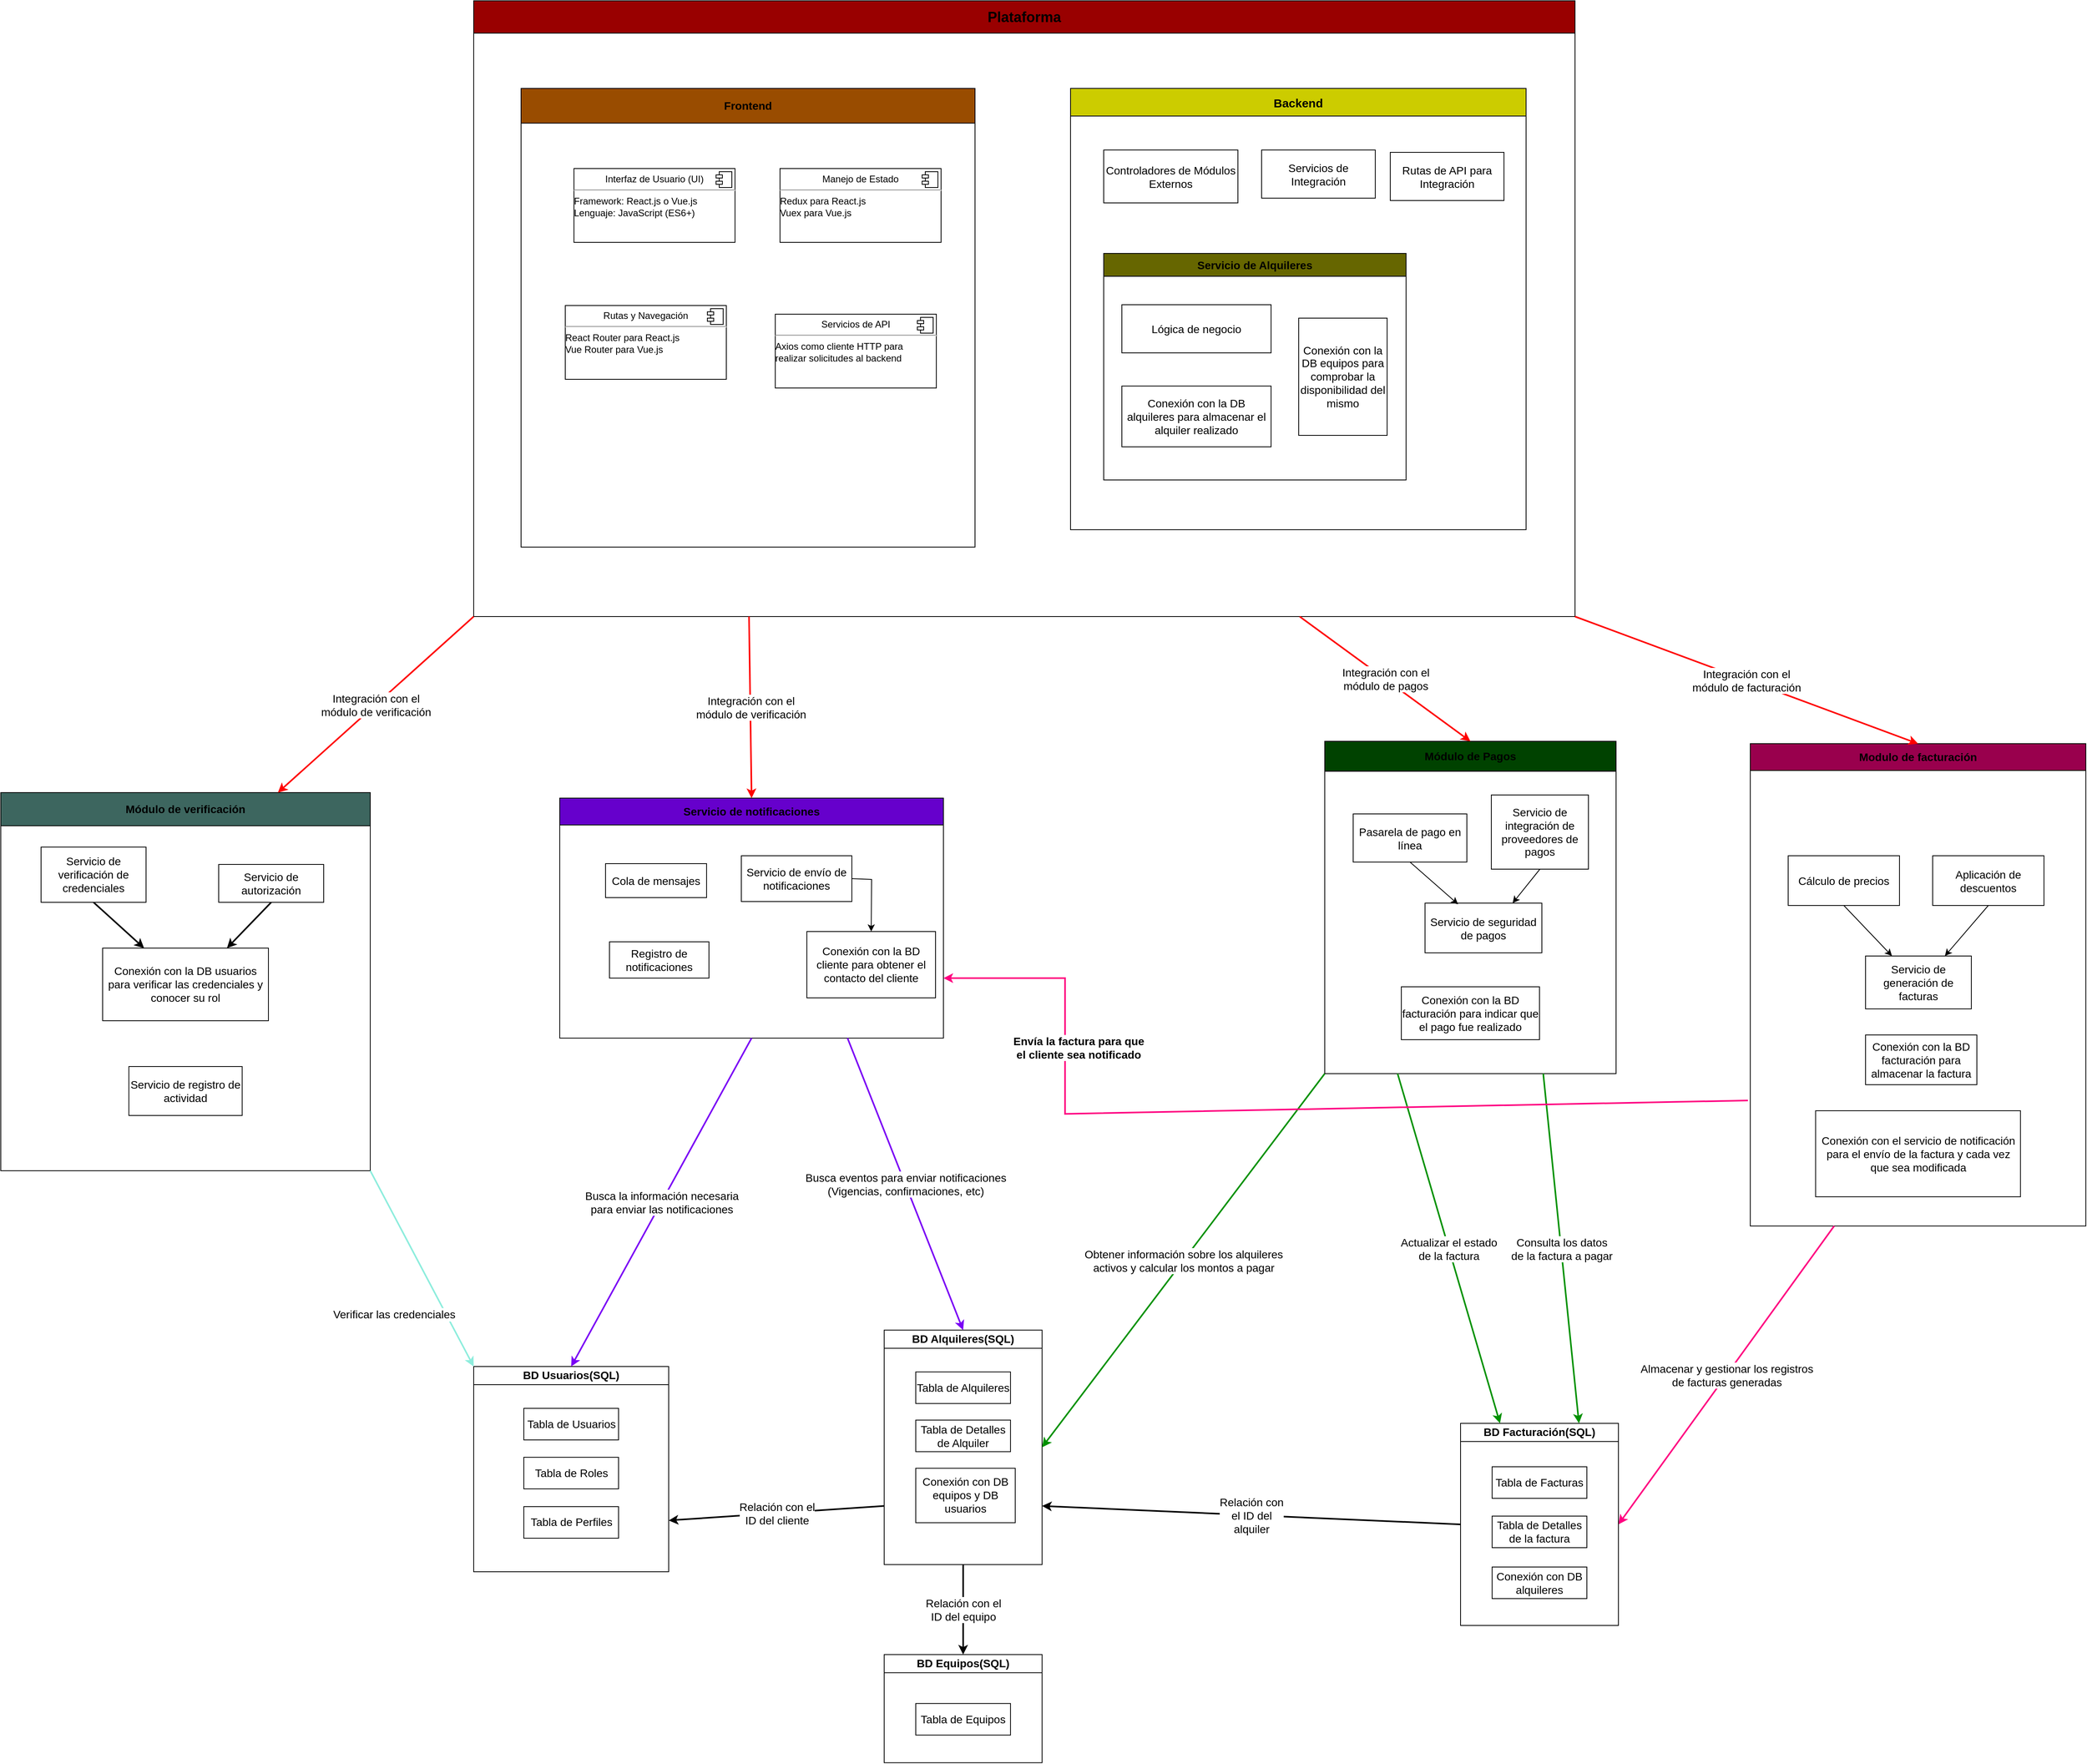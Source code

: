 <mxfile version="23.1.5" type="device">
  <diagram name="Página-1" id="bf0w6irVQ9VZcpmi0wYP">
    <mxGraphModel dx="3933" dy="2598" grid="0" gridSize="10" guides="1" tooltips="1" connect="1" arrows="1" fold="1" page="0" pageScale="1" pageWidth="1169" pageHeight="827" math="0" shadow="0">
      <root>
        <mxCell id="0" />
        <mxCell id="1" parent="0" />
        <mxCell id="_HyrHAApS9eFYxv8hjoL-1" value="BD Usuarios(SQL)" style="swimlane;whiteSpace=wrap;html=1;fontSize=14;" parent="1" vertex="1">
          <mxGeometry x="-681" y="821.98" width="247" height="260" as="geometry" />
        </mxCell>
        <mxCell id="_HyrHAApS9eFYxv8hjoL-45" value="Tabla de Usuarios" style="whiteSpace=wrap;html=1;treeFolding=1;treeMoving=1;newEdgeStyle={&quot;edgeStyle&quot;:&quot;elbowEdgeStyle&quot;,&quot;startArrow&quot;:&quot;none&quot;,&quot;endArrow&quot;:&quot;none&quot;};fontSize=14;" parent="_HyrHAApS9eFYxv8hjoL-1" vertex="1">
          <mxGeometry x="63.5" y="53" width="120" height="40" as="geometry" />
        </mxCell>
        <mxCell id="_HyrHAApS9eFYxv8hjoL-46" value="Tabla de Perfiles" style="whiteSpace=wrap;html=1;treeFolding=1;treeMoving=1;newEdgeStyle={&quot;edgeStyle&quot;:&quot;elbowEdgeStyle&quot;,&quot;startArrow&quot;:&quot;none&quot;,&quot;endArrow&quot;:&quot;none&quot;};fontSize=14;" parent="_HyrHAApS9eFYxv8hjoL-1" vertex="1">
          <mxGeometry x="63.5" y="177.5" width="120" height="40" as="geometry" />
        </mxCell>
        <mxCell id="_HyrHAApS9eFYxv8hjoL-47" value="Tabla de Roles" style="whiteSpace=wrap;html=1;treeFolding=1;treeMoving=1;newEdgeStyle={&quot;edgeStyle&quot;:&quot;elbowEdgeStyle&quot;,&quot;startArrow&quot;:&quot;none&quot;,&quot;endArrow&quot;:&quot;none&quot;};fontSize=14;" parent="_HyrHAApS9eFYxv8hjoL-1" vertex="1">
          <mxGeometry x="63.5" y="115" width="120" height="40" as="geometry" />
        </mxCell>
        <mxCell id="_HyrHAApS9eFYxv8hjoL-2" value="BD Equipos(SQL)" style="swimlane;whiteSpace=wrap;html=1;fontSize=14;startSize=23;" parent="1" vertex="1">
          <mxGeometry x="-161.05" y="1186.86" width="200" height="137" as="geometry" />
        </mxCell>
        <mxCell id="_HyrHAApS9eFYxv8hjoL-50" value="Tabla de Equipos" style="whiteSpace=wrap;html=1;treeFolding=1;treeMoving=1;newEdgeStyle={&quot;edgeStyle&quot;:&quot;elbowEdgeStyle&quot;,&quot;startArrow&quot;:&quot;none&quot;,&quot;endArrow&quot;:&quot;none&quot;};fontSize=14;" parent="_HyrHAApS9eFYxv8hjoL-2" vertex="1">
          <mxGeometry x="40" y="62" width="120" height="40" as="geometry" />
        </mxCell>
        <mxCell id="_HyrHAApS9eFYxv8hjoL-3" value="BD Alquileres(SQL)" style="swimlane;whiteSpace=wrap;html=1;fontSize=14;" parent="1" vertex="1">
          <mxGeometry x="-161.05" y="775.86" width="200" height="297" as="geometry" />
        </mxCell>
        <mxCell id="_HyrHAApS9eFYxv8hjoL-56" value="Tabla de Detalles de Alquiler" style="whiteSpace=wrap;html=1;treeFolding=1;treeMoving=1;newEdgeStyle={&quot;edgeStyle&quot;:&quot;elbowEdgeStyle&quot;,&quot;startArrow&quot;:&quot;none&quot;,&quot;endArrow&quot;:&quot;none&quot;};fontSize=14;" parent="_HyrHAApS9eFYxv8hjoL-3" vertex="1">
          <mxGeometry x="40" y="114" width="120" height="40" as="geometry" />
        </mxCell>
        <mxCell id="_HyrHAApS9eFYxv8hjoL-57" value="Tabla de Alquileres" style="whiteSpace=wrap;html=1;treeFolding=1;treeMoving=1;newEdgeStyle={&quot;edgeStyle&quot;:&quot;elbowEdgeStyle&quot;,&quot;startArrow&quot;:&quot;none&quot;,&quot;endArrow&quot;:&quot;none&quot;};fontSize=14;" parent="_HyrHAApS9eFYxv8hjoL-3" vertex="1">
          <mxGeometry x="40" y="53" width="120" height="40" as="geometry" />
        </mxCell>
        <mxCell id="n8uE68RIbWCoUh80Pz9c-1" value="Conexión con DB equipos y DB usuarios" style="whiteSpace=wrap;html=1;treeFolding=1;treeMoving=1;newEdgeStyle={&quot;edgeStyle&quot;:&quot;elbowEdgeStyle&quot;,&quot;startArrow&quot;:&quot;none&quot;,&quot;endArrow&quot;:&quot;none&quot;};fontSize=14;" parent="_HyrHAApS9eFYxv8hjoL-3" vertex="1">
          <mxGeometry x="40" y="175" width="126" height="69" as="geometry" />
        </mxCell>
        <mxCell id="_HyrHAApS9eFYxv8hjoL-4" value="Modulo de facturación" style="swimlane;whiteSpace=wrap;html=1;fontSize=14;startSize=34;fillColor=#99004D;" parent="1" vertex="1">
          <mxGeometry x="936" y="33" width="425" height="611" as="geometry" />
        </mxCell>
        <mxCell id="_HyrHAApS9eFYxv8hjoL-111" value="Servicio de generación de facturas" style="whiteSpace=wrap;html=1;treeFolding=1;treeMoving=1;newEdgeStyle={&quot;edgeStyle&quot;:&quot;elbowEdgeStyle&quot;,&quot;startArrow&quot;:&quot;none&quot;,&quot;endArrow&quot;:&quot;none&quot;};fontSize=14;" parent="_HyrHAApS9eFYxv8hjoL-4" vertex="1">
          <mxGeometry x="146" y="269" width="134" height="67" as="geometry" />
        </mxCell>
        <mxCell id="_HyrHAApS9eFYxv8hjoL-115" value="Conexión con la BD facturación para almacenar la factura" style="whiteSpace=wrap;html=1;treeFolding=1;treeMoving=1;newEdgeStyle={&quot;edgeStyle&quot;:&quot;elbowEdgeStyle&quot;,&quot;startArrow&quot;:&quot;none&quot;,&quot;endArrow&quot;:&quot;none&quot;};fontSize=14;" parent="_HyrHAApS9eFYxv8hjoL-4" vertex="1">
          <mxGeometry x="146" y="369" width="141" height="63" as="geometry" />
        </mxCell>
        <mxCell id="_HyrHAApS9eFYxv8hjoL-118" value="Conexión con el servicio de notificación para el envío de la factura y cada vez que sea modificada" style="whiteSpace=wrap;html=1;treeFolding=1;treeMoving=1;newEdgeStyle={&quot;edgeStyle&quot;:&quot;elbowEdgeStyle&quot;,&quot;startArrow&quot;:&quot;none&quot;,&quot;endArrow&quot;:&quot;none&quot;};fontSize=14;" parent="_HyrHAApS9eFYxv8hjoL-4" vertex="1">
          <mxGeometry x="82.75" y="465" width="259.5" height="109" as="geometry" />
        </mxCell>
        <mxCell id="_HyrHAApS9eFYxv8hjoL-121" value="Cálculo de precios" style="whiteSpace=wrap;html=1;treeFolding=1;treeMoving=1;newEdgeStyle={&quot;edgeStyle&quot;:&quot;elbowEdgeStyle&quot;,&quot;startArrow&quot;:&quot;none&quot;,&quot;endArrow&quot;:&quot;none&quot;};fontSize=14;" parent="_HyrHAApS9eFYxv8hjoL-4" vertex="1">
          <mxGeometry x="48" y="142" width="141" height="63" as="geometry" />
        </mxCell>
        <mxCell id="_HyrHAApS9eFYxv8hjoL-124" value="Aplicación de descuentos" style="whiteSpace=wrap;html=1;treeFolding=1;treeMoving=1;newEdgeStyle={&quot;edgeStyle&quot;:&quot;elbowEdgeStyle&quot;,&quot;startArrow&quot;:&quot;none&quot;,&quot;endArrow&quot;:&quot;none&quot;};fontSize=14;" parent="_HyrHAApS9eFYxv8hjoL-4" vertex="1">
          <mxGeometry x="231" y="142" width="141" height="63" as="geometry" />
        </mxCell>
        <mxCell id="4d2gXVHFIwAKzaBIq4mS-25" value="" style="endArrow=classic;html=1;rounded=0;exitX=0.5;exitY=1;exitDx=0;exitDy=0;entryX=0.25;entryY=0;entryDx=0;entryDy=0;fontSize=14;" edge="1" parent="_HyrHAApS9eFYxv8hjoL-4" source="_HyrHAApS9eFYxv8hjoL-121" target="_HyrHAApS9eFYxv8hjoL-111">
          <mxGeometry width="50" height="50" relative="1" as="geometry">
            <mxPoint x="-256" y="169" as="sourcePoint" />
            <mxPoint x="-291" y="212" as="targetPoint" />
            <Array as="points" />
          </mxGeometry>
        </mxCell>
        <mxCell id="4d2gXVHFIwAKzaBIq4mS-27" value="" style="endArrow=classic;html=1;rounded=0;exitX=0.5;exitY=1;exitDx=0;exitDy=0;entryX=0.75;entryY=0;entryDx=0;entryDy=0;fontSize=14;" edge="1" parent="_HyrHAApS9eFYxv8hjoL-4" source="_HyrHAApS9eFYxv8hjoL-124" target="_HyrHAApS9eFYxv8hjoL-111">
          <mxGeometry width="50" height="50" relative="1" as="geometry">
            <mxPoint x="123" y="177" as="sourcePoint" />
            <mxPoint x="181" y="136" as="targetPoint" />
            <Array as="points" />
          </mxGeometry>
        </mxCell>
        <mxCell id="_HyrHAApS9eFYxv8hjoL-6" value="Módulo de verificación" style="swimlane;whiteSpace=wrap;html=1;fontSize=14;startSize=42;fillColor=#3D665F;" parent="1" vertex="1">
          <mxGeometry x="-1280" y="95" width="468" height="479" as="geometry" />
        </mxCell>
        <mxCell id="_HyrHAApS9eFYxv8hjoL-76" value="Conexión con la DB usuarios para verificar las credenciales y conocer su rol" style="whiteSpace=wrap;html=1;treeFolding=1;treeMoving=1;newEdgeStyle={&quot;edgeStyle&quot;:&quot;elbowEdgeStyle&quot;,&quot;startArrow&quot;:&quot;none&quot;,&quot;endArrow&quot;:&quot;none&quot;};fontSize=14;" parent="_HyrHAApS9eFYxv8hjoL-6" vertex="1">
          <mxGeometry x="129" y="197" width="210" height="92" as="geometry" />
        </mxCell>
        <mxCell id="_HyrHAApS9eFYxv8hjoL-93" value="Servicio de verificación de credenciales" style="whiteSpace=wrap;html=1;treeFolding=1;treeMoving=1;newEdgeStyle={&quot;edgeStyle&quot;:&quot;elbowEdgeStyle&quot;,&quot;startArrow&quot;:&quot;none&quot;,&quot;endArrow&quot;:&quot;none&quot;};fontSize=14;" parent="_HyrHAApS9eFYxv8hjoL-6" vertex="1">
          <mxGeometry x="51" y="69" width="133" height="70" as="geometry" />
        </mxCell>
        <mxCell id="_HyrHAApS9eFYxv8hjoL-96" value="Servicio de autorización" style="whiteSpace=wrap;html=1;treeFolding=1;treeMoving=1;newEdgeStyle={&quot;edgeStyle&quot;:&quot;elbowEdgeStyle&quot;,&quot;startArrow&quot;:&quot;none&quot;,&quot;endArrow&quot;:&quot;none&quot;};fontSize=14;" parent="_HyrHAApS9eFYxv8hjoL-6" vertex="1">
          <mxGeometry x="276" y="91" width="133" height="48" as="geometry" />
        </mxCell>
        <mxCell id="_HyrHAApS9eFYxv8hjoL-97" value="Servicio de registro de actividad" style="whiteSpace=wrap;html=1;treeFolding=1;treeMoving=1;newEdgeStyle={&quot;edgeStyle&quot;:&quot;elbowEdgeStyle&quot;,&quot;startArrow&quot;:&quot;none&quot;,&quot;endArrow&quot;:&quot;none&quot;};fontSize=14;" parent="_HyrHAApS9eFYxv8hjoL-6" vertex="1">
          <mxGeometry x="162.25" y="347" width="143.5" height="62" as="geometry" />
        </mxCell>
        <mxCell id="4d2gXVHFIwAKzaBIq4mS-6" value="" style="endArrow=classic;html=1;rounded=0;exitX=0.5;exitY=1;exitDx=0;exitDy=0;entryX=0.75;entryY=0;entryDx=0;entryDy=0;fontSize=14;strokeWidth=2;" edge="1" parent="_HyrHAApS9eFYxv8hjoL-6" source="_HyrHAApS9eFYxv8hjoL-96" target="_HyrHAApS9eFYxv8hjoL-76">
          <mxGeometry relative="1" as="geometry">
            <mxPoint x="127" y="10" as="sourcePoint" />
            <mxPoint x="-94" y="-68" as="targetPoint" />
          </mxGeometry>
        </mxCell>
        <mxCell id="4d2gXVHFIwAKzaBIq4mS-8" value="" style="endArrow=classic;html=1;rounded=0;exitX=0.5;exitY=1;exitDx=0;exitDy=0;entryX=0.25;entryY=0;entryDx=0;entryDy=0;fontSize=14;strokeWidth=2;" edge="1" parent="_HyrHAApS9eFYxv8hjoL-6" source="_HyrHAApS9eFYxv8hjoL-93" target="_HyrHAApS9eFYxv8hjoL-76">
          <mxGeometry relative="1" as="geometry">
            <mxPoint x="371" y="243" as="sourcePoint" />
            <mxPoint x="309" y="183" as="targetPoint" />
          </mxGeometry>
        </mxCell>
        <mxCell id="_HyrHAApS9eFYxv8hjoL-7" value="Módulo&amp;nbsp;de Pagos" style="swimlane;whiteSpace=wrap;html=1;startSize=38;fontSize=14;fillColor=#004200;" parent="1" vertex="1">
          <mxGeometry x="397" y="30" width="369" height="421" as="geometry" />
        </mxCell>
        <mxCell id="_HyrHAApS9eFYxv8hjoL-105" value="Pasarela de pago en línea" style="whiteSpace=wrap;html=1;treeFolding=1;treeMoving=1;newEdgeStyle={&quot;edgeStyle&quot;:&quot;elbowEdgeStyle&quot;,&quot;startArrow&quot;:&quot;none&quot;,&quot;endArrow&quot;:&quot;none&quot;};fontSize=14;" parent="_HyrHAApS9eFYxv8hjoL-7" vertex="1">
          <mxGeometry x="36" y="92" width="144" height="61" as="geometry" />
        </mxCell>
        <mxCell id="_HyrHAApS9eFYxv8hjoL-126" value="Servicio de integración de proveedores de pagos" style="whiteSpace=wrap;html=1;treeFolding=1;treeMoving=1;newEdgeStyle={&quot;edgeStyle&quot;:&quot;elbowEdgeStyle&quot;,&quot;startArrow&quot;:&quot;none&quot;,&quot;endArrow&quot;:&quot;none&quot;};fontSize=14;" parent="_HyrHAApS9eFYxv8hjoL-7" vertex="1">
          <mxGeometry x="211" y="68" width="123" height="94" as="geometry" />
        </mxCell>
        <mxCell id="_HyrHAApS9eFYxv8hjoL-128" value="Servicio de seguridad de pagos" style="whiteSpace=wrap;html=1;treeFolding=1;treeMoving=1;newEdgeStyle={&quot;edgeStyle&quot;:&quot;elbowEdgeStyle&quot;,&quot;startArrow&quot;:&quot;none&quot;,&quot;endArrow&quot;:&quot;none&quot;};fontSize=14;" parent="_HyrHAApS9eFYxv8hjoL-7" vertex="1">
          <mxGeometry x="127" y="205" width="148" height="63" as="geometry" />
        </mxCell>
        <mxCell id="_HyrHAApS9eFYxv8hjoL-131" value="Conexión con la BD facturación para indicar que el pago fue realizado" style="whiteSpace=wrap;html=1;treeFolding=1;treeMoving=1;newEdgeStyle={&quot;edgeStyle&quot;:&quot;elbowEdgeStyle&quot;,&quot;startArrow&quot;:&quot;none&quot;,&quot;endArrow&quot;:&quot;none&quot;};fontSize=14;" parent="_HyrHAApS9eFYxv8hjoL-7" vertex="1">
          <mxGeometry x="97" y="311" width="175" height="67" as="geometry" />
        </mxCell>
        <mxCell id="4d2gXVHFIwAKzaBIq4mS-23" value="" style="endArrow=classic;html=1;rounded=0;exitX=0.5;exitY=1;exitDx=0;exitDy=0;entryX=0.283;entryY=0.024;entryDx=0;entryDy=0;fontSize=14;entryPerimeter=0;" edge="1" parent="_HyrHAApS9eFYxv8hjoL-7" source="_HyrHAApS9eFYxv8hjoL-105" target="_HyrHAApS9eFYxv8hjoL-128">
          <mxGeometry width="50" height="50" relative="1" as="geometry">
            <mxPoint x="55" y="186" as="sourcePoint" />
            <mxPoint x="80" y="253" as="targetPoint" />
            <Array as="points" />
          </mxGeometry>
        </mxCell>
        <mxCell id="4d2gXVHFIwAKzaBIq4mS-24" value="" style="endArrow=classic;html=1;rounded=0;exitX=0.5;exitY=1;exitDx=0;exitDy=0;entryX=0.75;entryY=0;entryDx=0;entryDy=0;fontSize=14;" edge="1" parent="_HyrHAApS9eFYxv8hjoL-7" source="_HyrHAApS9eFYxv8hjoL-126" target="_HyrHAApS9eFYxv8hjoL-128">
          <mxGeometry width="50" height="50" relative="1" as="geometry">
            <mxPoint x="118" y="163" as="sourcePoint" />
            <mxPoint x="179" y="217" as="targetPoint" />
            <Array as="points" />
          </mxGeometry>
        </mxCell>
        <mxCell id="_HyrHAApS9eFYxv8hjoL-8" value="Servicio de notificaciones" style="swimlane;whiteSpace=wrap;html=1;fontSize=14;startSize=34;backgroundOutline=0;fillColor=#6600CC;" parent="1" vertex="1">
          <mxGeometry x="-572" y="102" width="486" height="304" as="geometry" />
        </mxCell>
        <mxCell id="_HyrHAApS9eFYxv8hjoL-12" value="Cola de mensajes" style="whiteSpace=wrap;html=1;treeFolding=1;treeMoving=1;newEdgeStyle={&quot;edgeStyle&quot;:&quot;elbowEdgeStyle&quot;,&quot;startArrow&quot;:&quot;none&quot;,&quot;endArrow&quot;:&quot;none&quot;};fontSize=14;" parent="_HyrHAApS9eFYxv8hjoL-8" vertex="1">
          <mxGeometry x="58" y="83" width="128" height="43" as="geometry" />
        </mxCell>
        <mxCell id="_HyrHAApS9eFYxv8hjoL-23" value="Servicio de envío de notificaciones" style="whiteSpace=wrap;html=1;treeFolding=1;treeMoving=1;newEdgeStyle={&quot;edgeStyle&quot;:&quot;elbowEdgeStyle&quot;,&quot;startArrow&quot;:&quot;none&quot;,&quot;endArrow&quot;:&quot;none&quot;};fontSize=14;" parent="_HyrHAApS9eFYxv8hjoL-8" vertex="1">
          <mxGeometry x="230" y="73" width="140" height="58" as="geometry" />
        </mxCell>
        <mxCell id="_HyrHAApS9eFYxv8hjoL-40" value="Registro de notificaciones" style="whiteSpace=wrap;html=1;treeFolding=1;treeMoving=1;newEdgeStyle={&quot;edgeStyle&quot;:&quot;elbowEdgeStyle&quot;,&quot;startArrow&quot;:&quot;none&quot;,&quot;endArrow&quot;:&quot;none&quot;};fontSize=14;" parent="_HyrHAApS9eFYxv8hjoL-8" vertex="1">
          <mxGeometry x="63" y="182" width="126" height="46" as="geometry" />
        </mxCell>
        <mxCell id="4d2gXVHFIwAKzaBIq4mS-1" value="" style="endArrow=classic;html=1;rounded=0;exitX=1;exitY=0.5;exitDx=0;exitDy=0;entryX=0.5;entryY=0;entryDx=0;entryDy=0;fontSize=14;" edge="1" parent="_HyrHAApS9eFYxv8hjoL-8" source="_HyrHAApS9eFYxv8hjoL-23" target="4d2gXVHFIwAKzaBIq4mS-3">
          <mxGeometry width="50" height="50" relative="1" as="geometry">
            <mxPoint x="418" y="187" as="sourcePoint" />
            <mxPoint x="420" y="230.0" as="targetPoint" />
            <Array as="points">
              <mxPoint x="395" y="103" />
            </Array>
          </mxGeometry>
        </mxCell>
        <mxCell id="4d2gXVHFIwAKzaBIq4mS-3" value="Conexión con la BD cliente para obtener el contacto del cliente" style="whiteSpace=wrap;html=1;treeFolding=1;treeMoving=1;newEdgeStyle={&quot;edgeStyle&quot;:&quot;elbowEdgeStyle&quot;,&quot;startArrow&quot;:&quot;none&quot;,&quot;endArrow&quot;:&quot;none&quot;};fontSize=14;" vertex="1" parent="_HyrHAApS9eFYxv8hjoL-8">
          <mxGeometry x="313" y="169" width="163" height="84" as="geometry" />
        </mxCell>
        <mxCell id="_HyrHAApS9eFYxv8hjoL-14" value="" style="endArrow=classic;html=1;rounded=0;exitX=1;exitY=1;exitDx=0;exitDy=0;entryX=0;entryY=0;entryDx=0;entryDy=0;fontSize=14;strokeWidth=2;strokeColor=#8EEDDD;" parent="1" source="_HyrHAApS9eFYxv8hjoL-6" target="_HyrHAApS9eFYxv8hjoL-1" edge="1">
          <mxGeometry relative="1" as="geometry">
            <mxPoint x="-852" y="636.98" as="sourcePoint" />
            <mxPoint x="415" y="373.98" as="targetPoint" />
          </mxGeometry>
        </mxCell>
        <mxCell id="_HyrHAApS9eFYxv8hjoL-15" value="&lt;font style=&quot;font-size: 14px;&quot;&gt;Verificar las credenciales&lt;/font&gt;" style="edgeLabel;resizable=0;html=1;align=center;verticalAlign=middle;fontSize=14;" parent="_HyrHAApS9eFYxv8hjoL-14" connectable="0" vertex="1">
          <mxGeometry relative="1" as="geometry">
            <mxPoint x="-36" y="58" as="offset" />
          </mxGeometry>
        </mxCell>
        <mxCell id="_HyrHAApS9eFYxv8hjoL-17" value="" style="endArrow=classic;html=1;rounded=0;entryX=0.75;entryY=0;entryDx=0;entryDy=0;fontSize=14;strokeWidth=2;exitX=0.75;exitY=1;exitDx=0;exitDy=0;strokeColor=#009100;" parent="1" source="_HyrHAApS9eFYxv8hjoL-7" target="_HyrHAApS9eFYxv8hjoL-22" edge="1">
          <mxGeometry relative="1" as="geometry">
            <mxPoint x="923" y="301" as="sourcePoint" />
            <mxPoint x="785" y="322" as="targetPoint" />
          </mxGeometry>
        </mxCell>
        <mxCell id="_HyrHAApS9eFYxv8hjoL-18" value="&lt;font style=&quot;font-size: 14px;&quot;&gt;Consulta los datos&lt;br style=&quot;font-size: 14px;&quot;&gt;de la factura a pagar&lt;/font&gt;" style="edgeLabel;resizable=0;html=1;align=center;verticalAlign=middle;fontSize=14;" parent="_HyrHAApS9eFYxv8hjoL-17" connectable="0" vertex="1">
          <mxGeometry relative="1" as="geometry" />
        </mxCell>
        <mxCell id="_HyrHAApS9eFYxv8hjoL-20" value="" style="endArrow=classic;html=1;rounded=0;exitX=0.25;exitY=1;exitDx=0;exitDy=0;fontSize=14;strokeWidth=2;entryX=1;entryY=0.5;entryDx=0;entryDy=0;strokeColor=#FF0080;" parent="1" source="_HyrHAApS9eFYxv8hjoL-4" target="_HyrHAApS9eFYxv8hjoL-22" edge="1">
          <mxGeometry relative="1" as="geometry">
            <mxPoint x="1111" y="197" as="sourcePoint" />
            <mxPoint x="1191" y="-67" as="targetPoint" />
            <Array as="points" />
          </mxGeometry>
        </mxCell>
        <mxCell id="_HyrHAApS9eFYxv8hjoL-21" value="&lt;font style=&quot;font-size: 14px;&quot;&gt;Almacenar y gestionar los registros&lt;br style=&quot;font-size: 14px;&quot;&gt;de facturas generadas&lt;/font&gt;" style="edgeLabel;resizable=0;html=1;align=center;verticalAlign=middle;fontSize=14;" parent="_HyrHAApS9eFYxv8hjoL-20" connectable="0" vertex="1">
          <mxGeometry relative="1" as="geometry" />
        </mxCell>
        <mxCell id="_HyrHAApS9eFYxv8hjoL-22" value="BD Facturación(SQL)" style="swimlane;whiteSpace=wrap;html=1;fontSize=14;" parent="1" vertex="1">
          <mxGeometry x="569" y="893.98" width="200" height="256" as="geometry" />
        </mxCell>
        <mxCell id="_HyrHAApS9eFYxv8hjoL-52" value="Tabla de Facturas" style="whiteSpace=wrap;html=1;treeFolding=1;treeMoving=1;newEdgeStyle={&quot;edgeStyle&quot;:&quot;elbowEdgeStyle&quot;,&quot;startArrow&quot;:&quot;none&quot;,&quot;endArrow&quot;:&quot;none&quot;};fontSize=14;" parent="_HyrHAApS9eFYxv8hjoL-22" vertex="1">
          <mxGeometry x="40" y="55" width="120" height="40" as="geometry" />
        </mxCell>
        <mxCell id="_HyrHAApS9eFYxv8hjoL-53" value="Tabla de Detalles de la factura" style="whiteSpace=wrap;html=1;treeFolding=1;treeMoving=1;newEdgeStyle={&quot;edgeStyle&quot;:&quot;elbowEdgeStyle&quot;,&quot;startArrow&quot;:&quot;none&quot;,&quot;endArrow&quot;:&quot;none&quot;};fontSize=14;" parent="_HyrHAApS9eFYxv8hjoL-22" vertex="1">
          <mxGeometry x="40" y="117.5" width="120" height="40" as="geometry" />
        </mxCell>
        <mxCell id="n8uE68RIbWCoUh80Pz9c-2" value="Conexión con DB alquileres" style="whiteSpace=wrap;html=1;treeFolding=1;treeMoving=1;newEdgeStyle={&quot;edgeStyle&quot;:&quot;elbowEdgeStyle&quot;,&quot;startArrow&quot;:&quot;none&quot;,&quot;endArrow&quot;:&quot;none&quot;};fontSize=14;" parent="_HyrHAApS9eFYxv8hjoL-22" vertex="1">
          <mxGeometry x="40" y="182" width="120" height="40" as="geometry" />
        </mxCell>
        <mxCell id="_HyrHAApS9eFYxv8hjoL-27" value="" style="endArrow=classic;html=1;rounded=0;exitX=0.5;exitY=1;exitDx=0;exitDy=0;entryX=0.5;entryY=0;entryDx=0;entryDy=0;fontSize=14;strokeWidth=2;strokeColor=#7A00F5;" parent="1" source="_HyrHAApS9eFYxv8hjoL-8" target="_HyrHAApS9eFYxv8hjoL-1" edge="1">
          <mxGeometry relative="1" as="geometry">
            <mxPoint x="550" y="460" as="sourcePoint" />
            <mxPoint x="191" y="284" as="targetPoint" />
          </mxGeometry>
        </mxCell>
        <mxCell id="_HyrHAApS9eFYxv8hjoL-28" value="&lt;font style=&quot;font-size: 14px;&quot;&gt;Busca la información necesaria&lt;br style=&quot;font-size: 14px;&quot;&gt;para enviar las notificaciones&lt;/font&gt;" style="edgeLabel;resizable=0;html=1;align=center;verticalAlign=middle;fontSize=14;" parent="_HyrHAApS9eFYxv8hjoL-27" connectable="0" vertex="1">
          <mxGeometry relative="1" as="geometry" />
        </mxCell>
        <mxCell id="_HyrHAApS9eFYxv8hjoL-29" value="" style="endArrow=classic;html=1;rounded=0;exitX=0.75;exitY=1;exitDx=0;exitDy=0;entryX=0.5;entryY=0;entryDx=0;entryDy=0;fontSize=14;strokeWidth=2;strokeColor=#7A00F5;" parent="1" source="_HyrHAApS9eFYxv8hjoL-8" target="_HyrHAApS9eFYxv8hjoL-3" edge="1">
          <mxGeometry relative="1" as="geometry">
            <mxPoint x="35" y="692" as="sourcePoint" />
            <mxPoint x="91" y="384" as="targetPoint" />
          </mxGeometry>
        </mxCell>
        <mxCell id="_HyrHAApS9eFYxv8hjoL-30" value="&lt;font style=&quot;font-size: 14px;&quot;&gt;Busca eventos para enviar notificaciones&lt;br style=&quot;font-size: 14px;&quot;&gt;(Vigencias, confirmaciones, etc)&lt;br style=&quot;font-size: 14px;&quot;&gt;&lt;/font&gt;" style="edgeLabel;resizable=0;html=1;align=center;verticalAlign=middle;fontSize=14;" parent="_HyrHAApS9eFYxv8hjoL-29" connectable="0" vertex="1">
          <mxGeometry relative="1" as="geometry" />
        </mxCell>
        <mxCell id="_HyrHAApS9eFYxv8hjoL-33" value="" style="endArrow=classic;html=1;rounded=0;exitX=0;exitY=1;exitDx=0;exitDy=0;entryX=1;entryY=0.5;entryDx=0;entryDy=0;fontSize=14;strokeWidth=2;strokeColor=#009100;" parent="1" source="_HyrHAApS9eFYxv8hjoL-7" target="_HyrHAApS9eFYxv8hjoL-3" edge="1">
          <mxGeometry relative="1" as="geometry">
            <mxPoint x="375" y="761.5" as="sourcePoint" />
            <mxPoint x="856" y="834.5" as="targetPoint" />
            <Array as="points" />
          </mxGeometry>
        </mxCell>
        <mxCell id="_HyrHAApS9eFYxv8hjoL-34" value="&lt;font style=&quot;font-size: 14px;&quot;&gt;Obtener información sobre los alquileres&lt;br style=&quot;font-size: 14px;&quot;&gt;activos y calcular los montos a pagar&lt;br style=&quot;font-size: 14px;&quot;&gt;&lt;/font&gt;" style="edgeLabel;resizable=0;html=1;align=center;verticalAlign=middle;fontSize=14;" parent="_HyrHAApS9eFYxv8hjoL-33" connectable="0" vertex="1">
          <mxGeometry relative="1" as="geometry" />
        </mxCell>
        <mxCell id="_HyrHAApS9eFYxv8hjoL-35" value="" style="endArrow=classic;html=1;rounded=0;exitX=0.25;exitY=1;exitDx=0;exitDy=0;fontSize=14;strokeWidth=2;entryX=0.25;entryY=0;entryDx=0;entryDy=0;strokeColor=#009100;" parent="1" source="_HyrHAApS9eFYxv8hjoL-7" target="_HyrHAApS9eFYxv8hjoL-22" edge="1">
          <mxGeometry relative="1" as="geometry">
            <mxPoint x="818" y="363" as="sourcePoint" />
            <mxPoint x="898" y="99" as="targetPoint" />
          </mxGeometry>
        </mxCell>
        <mxCell id="_HyrHAApS9eFYxv8hjoL-36" value="&lt;span style=&quot;font-size: 14px;&quot;&gt;Actualizar el estado&lt;br&gt;de la factura&lt;/span&gt;" style="edgeLabel;resizable=0;html=1;align=center;verticalAlign=middle;fontSize=14;" parent="_HyrHAApS9eFYxv8hjoL-35" connectable="0" vertex="1">
          <mxGeometry relative="1" as="geometry" />
        </mxCell>
        <mxCell id="_HyrHAApS9eFYxv8hjoL-116" value="" style="endArrow=classic;html=1;rounded=0;fontSize=14;strokeWidth=2;entryX=1;entryY=0.75;entryDx=0;entryDy=0;strokeColor=#FF0080;" parent="1" target="_HyrHAApS9eFYxv8hjoL-8" edge="1">
          <mxGeometry relative="1" as="geometry">
            <mxPoint x="933" y="485" as="sourcePoint" />
            <mxPoint x="967" y="948" as="targetPoint" />
            <Array as="points">
              <mxPoint x="68" y="502" />
              <mxPoint x="68" y="330" />
            </Array>
          </mxGeometry>
        </mxCell>
        <mxCell id="_HyrHAApS9eFYxv8hjoL-117" value="&lt;font style=&quot;font-size: 14px;&quot;&gt;Envía la factura para que&lt;br&gt;el cliente sea notificado&lt;/font&gt;" style="edgeLabel;resizable=0;html=1;align=center;verticalAlign=middle;fontSize=14;fontStyle=1" parent="_HyrHAApS9eFYxv8hjoL-116" connectable="0" vertex="1">
          <mxGeometry relative="1" as="geometry">
            <mxPoint x="-253" y="-79" as="offset" />
          </mxGeometry>
        </mxCell>
        <mxCell id="_HyrHAApS9eFYxv8hjoL-137" value="" style="endArrow=classic;html=1;rounded=0;fontSize=14;strokeWidth=2;entryX=0.5;entryY=0;entryDx=0;entryDy=0;exitX=0.5;exitY=1;exitDx=0;exitDy=0;" parent="1" source="_HyrHAApS9eFYxv8hjoL-3" target="_HyrHAApS9eFYxv8hjoL-2" edge="1">
          <mxGeometry relative="1" as="geometry">
            <mxPoint x="-54.05" y="1066.86" as="sourcePoint" />
            <mxPoint x="608.95" y="867.86" as="targetPoint" />
          </mxGeometry>
        </mxCell>
        <mxCell id="_HyrHAApS9eFYxv8hjoL-138" value="&lt;font style=&quot;font-size: 14px;&quot;&gt;Relación con el&lt;br style=&quot;font-size: 14px;&quot;&gt;ID del equipo&lt;/font&gt;" style="edgeLabel;resizable=0;html=1;align=center;verticalAlign=middle;fontSize=14;" parent="_HyrHAApS9eFYxv8hjoL-137" connectable="0" vertex="1">
          <mxGeometry relative="1" as="geometry" />
        </mxCell>
        <mxCell id="_HyrHAApS9eFYxv8hjoL-139" value="" style="endArrow=classic;html=1;rounded=0;exitX=0;exitY=0.5;exitDx=0;exitDy=0;entryX=1;entryY=0.75;entryDx=0;entryDy=0;fontSize=14;strokeWidth=2;" parent="1" source="_HyrHAApS9eFYxv8hjoL-22" target="_HyrHAApS9eFYxv8hjoL-3" edge="1">
          <mxGeometry relative="1" as="geometry">
            <mxPoint x="1236" y="-20.02" as="sourcePoint" />
            <mxPoint x="738" y="54.98" as="targetPoint" />
            <Array as="points" />
          </mxGeometry>
        </mxCell>
        <mxCell id="_HyrHAApS9eFYxv8hjoL-140" value="&lt;font style=&quot;font-size: 14px;&quot;&gt;Relación con&lt;br style=&quot;font-size: 14px;&quot;&gt;el ID del&lt;br style=&quot;font-size: 14px;&quot;&gt;alquiler&lt;/font&gt;" style="edgeLabel;resizable=0;html=1;align=center;verticalAlign=middle;fontSize=14;" parent="_HyrHAApS9eFYxv8hjoL-139" connectable="0" vertex="1">
          <mxGeometry relative="1" as="geometry" />
        </mxCell>
        <mxCell id="4d2gXVHFIwAKzaBIq4mS-4" value="" style="endArrow=classic;html=1;rounded=0;fontSize=14;strokeWidth=2;entryX=1;entryY=0.75;entryDx=0;entryDy=0;exitX=0;exitY=0.75;exitDx=0;exitDy=0;" edge="1" parent="1" source="_HyrHAApS9eFYxv8hjoL-3" target="_HyrHAApS9eFYxv8hjoL-1">
          <mxGeometry relative="1" as="geometry">
            <mxPoint x="399" y="872.98" as="sourcePoint" />
            <mxPoint x="506" y="71.98" as="targetPoint" />
          </mxGeometry>
        </mxCell>
        <mxCell id="4d2gXVHFIwAKzaBIq4mS-5" value="&lt;font style=&quot;font-size: 14px;&quot;&gt;Relación con el&lt;br style=&quot;font-size: 14px;&quot;&gt;ID del cliente&lt;/font&gt;" style="edgeLabel;resizable=0;html=1;align=center;verticalAlign=middle;fontSize=14;" connectable="0" vertex="1" parent="4d2gXVHFIwAKzaBIq4mS-4">
          <mxGeometry relative="1" as="geometry" />
        </mxCell>
        <mxCell id="4d2gXVHFIwAKzaBIq4mS-9" value="&lt;font style=&quot;font-size: 18px;&quot;&gt;Plataforma&lt;/font&gt;" style="swimlane;whiteSpace=wrap;html=1;fontSize=14;startSize=41;fillColor=#990000;" vertex="1" parent="1">
          <mxGeometry x="-681" y="-908" width="1395" height="780" as="geometry" />
        </mxCell>
        <mxCell id="4d2gXVHFIwAKzaBIq4mS-18" value="Frontend" style="swimlane;whiteSpace=wrap;html=1;fontSize=14;fillColor=#994C00;startSize=44;" vertex="1" parent="4d2gXVHFIwAKzaBIq4mS-9">
          <mxGeometry x="60" y="111" width="575" height="581" as="geometry" />
        </mxCell>
        <mxCell id="4d2gXVHFIwAKzaBIq4mS-55" value="&lt;p style=&quot;margin:0px;margin-top:6px;text-align:center;&quot;&gt;Interfaz de Usuario (UI)&lt;br&gt;&lt;/p&gt;&lt;hr&gt;&lt;div&gt;Framework: React.js o Vue.js&lt;/div&gt;&lt;div&gt;Lenguaje: JavaScript (ES6+)&lt;/div&gt;&lt;div&gt;&lt;br style=&quot;font-size: 14px; text-align: center;&quot;&gt;&lt;/div&gt;" style="align=left;overflow=fill;html=1;dropTarget=0;whiteSpace=wrap;spacingTop=2;spacingLeft=5;" vertex="1" parent="4d2gXVHFIwAKzaBIq4mS-18">
          <mxGeometry x="67" y="101.5" width="204" height="93.5" as="geometry" />
        </mxCell>
        <mxCell id="4d2gXVHFIwAKzaBIq4mS-56" value="" style="shape=component;jettyWidth=8;jettyHeight=4;" vertex="1" parent="4d2gXVHFIwAKzaBIq4mS-55">
          <mxGeometry x="1" width="20" height="20" relative="1" as="geometry">
            <mxPoint x="-24" y="4" as="offset" />
          </mxGeometry>
        </mxCell>
        <mxCell id="4d2gXVHFIwAKzaBIq4mS-57" value="&lt;p style=&quot;margin:0px;margin-top:6px;text-align:center;&quot;&gt;Manejo de Estado&lt;br&gt;&lt;/p&gt;&lt;hr&gt;&lt;div&gt;&lt;div&gt;Redux para React.js&lt;/div&gt;&lt;div&gt;Vuex para Vue.js&lt;/div&gt;&lt;/div&gt;&lt;div&gt;&lt;br&gt;&lt;/div&gt;" style="align=left;overflow=fill;html=1;dropTarget=0;whiteSpace=wrap;spacingTop=2;spacingLeft=5;" vertex="1" parent="4d2gXVHFIwAKzaBIq4mS-18">
          <mxGeometry x="328" y="101.5" width="204" height="93.5" as="geometry" />
        </mxCell>
        <mxCell id="4d2gXVHFIwAKzaBIq4mS-58" value="" style="shape=component;jettyWidth=8;jettyHeight=4;" vertex="1" parent="4d2gXVHFIwAKzaBIq4mS-57">
          <mxGeometry x="1" width="20" height="20" relative="1" as="geometry">
            <mxPoint x="-24" y="4" as="offset" />
          </mxGeometry>
        </mxCell>
        <mxCell id="4d2gXVHFIwAKzaBIq4mS-59" value="&lt;p style=&quot;margin:0px;margin-top:6px;text-align:center;&quot;&gt;Rutas y Navegación&lt;br&gt;&lt;/p&gt;&lt;hr&gt;&lt;div&gt;&lt;div&gt;&lt;span style=&quot;background-color: initial;&quot;&gt;React Router para React.js&lt;/span&gt;&lt;br&gt;&lt;/div&gt;&lt;div&gt;Vue Router para Vue.js&lt;/div&gt;&lt;/div&gt;&lt;div&gt;&lt;br&gt;&lt;/div&gt;&lt;div&gt;&lt;br&gt;&lt;/div&gt;" style="align=left;overflow=fill;html=1;dropTarget=0;whiteSpace=wrap;spacingTop=2;spacingLeft=5;" vertex="1" parent="4d2gXVHFIwAKzaBIq4mS-18">
          <mxGeometry x="56" y="275" width="204" height="93.5" as="geometry" />
        </mxCell>
        <mxCell id="4d2gXVHFIwAKzaBIq4mS-60" value="" style="shape=component;jettyWidth=8;jettyHeight=4;" vertex="1" parent="4d2gXVHFIwAKzaBIq4mS-59">
          <mxGeometry x="1" width="20" height="20" relative="1" as="geometry">
            <mxPoint x="-24" y="4" as="offset" />
          </mxGeometry>
        </mxCell>
        <mxCell id="4d2gXVHFIwAKzaBIq4mS-61" value="&lt;p style=&quot;margin:0px;margin-top:6px;text-align:center;&quot;&gt;Servicios de API&lt;br&gt;&lt;/p&gt;&lt;hr&gt;&lt;div&gt;&lt;div&gt;Axios como cliente HTTP para realizar solicitudes al backend&lt;br&gt;&lt;/div&gt;&lt;/div&gt;&lt;div&gt;&lt;br&gt;&lt;/div&gt;" style="align=left;overflow=fill;html=1;dropTarget=0;whiteSpace=wrap;spacingTop=2;spacingLeft=5;" vertex="1" parent="4d2gXVHFIwAKzaBIq4mS-18">
          <mxGeometry x="322" y="286" width="204" height="93.5" as="geometry" />
        </mxCell>
        <mxCell id="4d2gXVHFIwAKzaBIq4mS-62" value="" style="shape=component;jettyWidth=8;jettyHeight=4;" vertex="1" parent="4d2gXVHFIwAKzaBIq4mS-61">
          <mxGeometry x="1" width="20" height="20" relative="1" as="geometry">
            <mxPoint x="-24" y="4" as="offset" />
          </mxGeometry>
        </mxCell>
        <mxCell id="4d2gXVHFIwAKzaBIq4mS-19" value="Backend" style="swimlane;whiteSpace=wrap;html=1;fontSize=15;fillColor=#CCCC00;fontColor=#000000;startSize=35;" vertex="1" parent="4d2gXVHFIwAKzaBIq4mS-9">
          <mxGeometry x="756" y="111" width="577" height="559" as="geometry" />
        </mxCell>
        <mxCell id="4d2gXVHFIwAKzaBIq4mS-28" value="Controladores de Módulos Externos" style="whiteSpace=wrap;html=1;treeFolding=1;treeMoving=1;newEdgeStyle={&quot;edgeStyle&quot;:&quot;elbowEdgeStyle&quot;,&quot;startArrow&quot;:&quot;none&quot;,&quot;endArrow&quot;:&quot;none&quot;};fontSize=14;" vertex="1" parent="4d2gXVHFIwAKzaBIq4mS-19">
          <mxGeometry x="42" y="78" width="170" height="67" as="geometry" />
        </mxCell>
        <mxCell id="4d2gXVHFIwAKzaBIq4mS-29" value="Servicios de Integración" style="whiteSpace=wrap;html=1;treeFolding=1;treeMoving=1;newEdgeStyle={&quot;edgeStyle&quot;:&quot;elbowEdgeStyle&quot;,&quot;startArrow&quot;:&quot;none&quot;,&quot;endArrow&quot;:&quot;none&quot;};fontSize=14;" vertex="1" parent="4d2gXVHFIwAKzaBIq4mS-19">
          <mxGeometry x="242" y="78" width="144" height="61" as="geometry" />
        </mxCell>
        <mxCell id="4d2gXVHFIwAKzaBIq4mS-40" value="Servicio de Alquileres" style="swimlane;whiteSpace=wrap;html=1;fontSize=14;startSize=29;fillColor=#666600;" vertex="1" parent="4d2gXVHFIwAKzaBIq4mS-19">
          <mxGeometry x="42" y="209" width="383" height="287" as="geometry" />
        </mxCell>
        <mxCell id="4d2gXVHFIwAKzaBIq4mS-43" value="Lógica de negocio" style="whiteSpace=wrap;html=1;treeFolding=1;treeMoving=1;newEdgeStyle={&quot;edgeStyle&quot;:&quot;elbowEdgeStyle&quot;,&quot;startArrow&quot;:&quot;none&quot;,&quot;endArrow&quot;:&quot;none&quot;};fontSize=14;" vertex="1" parent="4d2gXVHFIwAKzaBIq4mS-40">
          <mxGeometry x="23" y="65" width="189" height="61" as="geometry" />
        </mxCell>
        <mxCell id="4d2gXVHFIwAKzaBIq4mS-44" value="Conexión con la DB alquileres para almacenar el alquiler realizado" style="whiteSpace=wrap;html=1;treeFolding=1;treeMoving=1;newEdgeStyle={&quot;edgeStyle&quot;:&quot;elbowEdgeStyle&quot;,&quot;startArrow&quot;:&quot;none&quot;,&quot;endArrow&quot;:&quot;none&quot;};fontSize=14;" vertex="1" parent="4d2gXVHFIwAKzaBIq4mS-40">
          <mxGeometry x="23" y="168" width="189" height="77" as="geometry" />
        </mxCell>
        <mxCell id="4d2gXVHFIwAKzaBIq4mS-45" value="Conexión con la DB equipos para comprobar la disponibilidad del mismo" style="whiteSpace=wrap;html=1;treeFolding=1;treeMoving=1;newEdgeStyle={&quot;edgeStyle&quot;:&quot;elbowEdgeStyle&quot;,&quot;startArrow&quot;:&quot;none&quot;,&quot;endArrow&quot;:&quot;none&quot;};fontSize=14;" vertex="1" parent="4d2gXVHFIwAKzaBIq4mS-40">
          <mxGeometry x="247" y="82" width="112" height="148.5" as="geometry" />
        </mxCell>
        <mxCell id="4d2gXVHFIwAKzaBIq4mS-46" value="Rutas de API para Integración" style="whiteSpace=wrap;html=1;treeFolding=1;treeMoving=1;newEdgeStyle={&quot;edgeStyle&quot;:&quot;elbowEdgeStyle&quot;,&quot;startArrow&quot;:&quot;none&quot;,&quot;endArrow&quot;:&quot;none&quot;};fontSize=14;" vertex="1" parent="4d2gXVHFIwAKzaBIq4mS-19">
          <mxGeometry x="405" y="81" width="144" height="61" as="geometry" />
        </mxCell>
        <mxCell id="4d2gXVHFIwAKzaBIq4mS-47" value="" style="endArrow=classic;html=1;rounded=0;entryX=0.75;entryY=0;entryDx=0;entryDy=0;fontSize=14;strokeWidth=2;strokeColor=#FF0000;exitX=0;exitY=1;exitDx=0;exitDy=0;" edge="1" parent="1" source="4d2gXVHFIwAKzaBIq4mS-9" target="_HyrHAApS9eFYxv8hjoL-6">
          <mxGeometry relative="1" as="geometry">
            <mxPoint x="-324" y="-52" as="sourcePoint" />
            <mxPoint x="-547" y="832" as="targetPoint" />
          </mxGeometry>
        </mxCell>
        <mxCell id="4d2gXVHFIwAKzaBIq4mS-48" value="Integración con el&lt;br&gt;módulo de verificación" style="edgeLabel;resizable=0;html=1;align=center;verticalAlign=middle;fontSize=14;" connectable="0" vertex="1" parent="4d2gXVHFIwAKzaBIq4mS-47">
          <mxGeometry relative="1" as="geometry" />
        </mxCell>
        <mxCell id="4d2gXVHFIwAKzaBIq4mS-49" value="" style="endArrow=classic;html=1;rounded=0;entryX=0.5;entryY=0;entryDx=0;entryDy=0;fontSize=14;strokeWidth=2;strokeColor=#FF0000;exitX=0.25;exitY=1;exitDx=0;exitDy=0;" edge="1" parent="1" source="4d2gXVHFIwAKzaBIq4mS-9" target="_HyrHAApS9eFYxv8hjoL-8">
          <mxGeometry relative="1" as="geometry">
            <mxPoint x="-329" y="-120" as="sourcePoint" />
            <mxPoint x="-919" y="105" as="targetPoint" />
          </mxGeometry>
        </mxCell>
        <mxCell id="4d2gXVHFIwAKzaBIq4mS-50" value="Integración con el&lt;br&gt;módulo de verificación" style="edgeLabel;resizable=0;html=1;align=center;verticalAlign=middle;fontSize=14;" connectable="0" vertex="1" parent="4d2gXVHFIwAKzaBIq4mS-49">
          <mxGeometry relative="1" as="geometry" />
        </mxCell>
        <mxCell id="4d2gXVHFIwAKzaBIq4mS-51" value="" style="endArrow=classic;html=1;rounded=0;entryX=0.5;entryY=0;entryDx=0;entryDy=0;fontSize=14;strokeWidth=2;strokeColor=#FF0000;exitX=0.75;exitY=1;exitDx=0;exitDy=0;" edge="1" parent="1" source="4d2gXVHFIwAKzaBIq4mS-9" target="_HyrHAApS9eFYxv8hjoL-7">
          <mxGeometry relative="1" as="geometry">
            <mxPoint x="615" y="-130" as="sourcePoint" />
            <mxPoint x="25" y="95" as="targetPoint" />
          </mxGeometry>
        </mxCell>
        <mxCell id="4d2gXVHFIwAKzaBIq4mS-52" value="Integración con el&lt;br&gt;módulo de pagos" style="edgeLabel;resizable=0;html=1;align=center;verticalAlign=middle;fontSize=14;" connectable="0" vertex="1" parent="4d2gXVHFIwAKzaBIq4mS-51">
          <mxGeometry relative="1" as="geometry" />
        </mxCell>
        <mxCell id="4d2gXVHFIwAKzaBIq4mS-53" value="" style="endArrow=classic;html=1;rounded=0;entryX=0.5;entryY=0;entryDx=0;entryDy=0;fontSize=14;strokeWidth=2;strokeColor=#FF0000;exitX=1;exitY=1;exitDx=0;exitDy=0;" edge="1" parent="1" source="4d2gXVHFIwAKzaBIq4mS-9" target="_HyrHAApS9eFYxv8hjoL-4">
          <mxGeometry relative="1" as="geometry">
            <mxPoint x="354" y="-120" as="sourcePoint" />
            <mxPoint x="592" y="40" as="targetPoint" />
          </mxGeometry>
        </mxCell>
        <mxCell id="4d2gXVHFIwAKzaBIq4mS-54" value="Integración con el&lt;br&gt;módulo de facturación" style="edgeLabel;resizable=0;html=1;align=center;verticalAlign=middle;fontSize=14;" connectable="0" vertex="1" parent="4d2gXVHFIwAKzaBIq4mS-53">
          <mxGeometry relative="1" as="geometry" />
        </mxCell>
      </root>
    </mxGraphModel>
  </diagram>
</mxfile>
